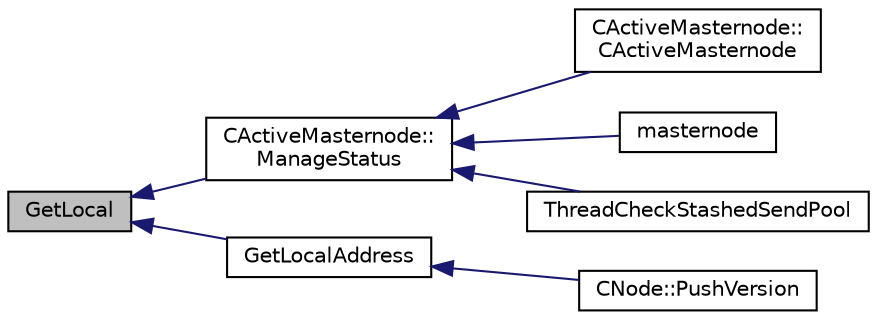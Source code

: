 digraph "GetLocal"
{
  edge [fontname="Helvetica",fontsize="10",labelfontname="Helvetica",labelfontsize="10"];
  node [fontname="Helvetica",fontsize="10",shape=record];
  rankdir="LR";
  Node156 [label="GetLocal",height=0.2,width=0.4,color="black", fillcolor="grey75", style="filled", fontcolor="black"];
  Node156 -> Node157 [dir="back",color="midnightblue",fontsize="10",style="solid",fontname="Helvetica"];
  Node157 [label="CActiveMasternode::\lManageStatus",height=0.2,width=0.4,color="black", fillcolor="white", style="filled",URL="$d9/d29/class_c_active_masternode.html#a8004b3b2100da7dcfedbd1e959633e51"];
  Node157 -> Node158 [dir="back",color="midnightblue",fontsize="10",style="solid",fontname="Helvetica"];
  Node158 [label="CActiveMasternode::\lCActiveMasternode",height=0.2,width=0.4,color="black", fillcolor="white", style="filled",URL="$d9/d29/class_c_active_masternode.html#a7ffb946d1b2aad0054d3b3efce8c0543"];
  Node157 -> Node159 [dir="back",color="midnightblue",fontsize="10",style="solid",fontname="Helvetica"];
  Node159 [label="masternode",height=0.2,width=0.4,color="black", fillcolor="white", style="filled",URL="$d5/d6b/rpcstashedsend_8cpp.html#a30609e443aeb47c29ed0878d16b1b5e1"];
  Node157 -> Node160 [dir="back",color="midnightblue",fontsize="10",style="solid",fontname="Helvetica"];
  Node160 [label="ThreadCheckStashedSendPool",height=0.2,width=0.4,color="black", fillcolor="white", style="filled",URL="$d9/dbc/stashedsend_8h.html#ab583ddc86effded8432ea5387f77d883"];
  Node156 -> Node161 [dir="back",color="midnightblue",fontsize="10",style="solid",fontname="Helvetica"];
  Node161 [label="GetLocalAddress",height=0.2,width=0.4,color="black", fillcolor="white", style="filled",URL="$d7/d97/net_8h.html#af0cb3bbd4d42cac8723e22004ffb43af"];
  Node161 -> Node162 [dir="back",color="midnightblue",fontsize="10",style="solid",fontname="Helvetica"];
  Node162 [label="CNode::PushVersion",height=0.2,width=0.4,color="black", fillcolor="white", style="filled",URL="$d1/d64/class_c_node.html#a4dbfe4f6c1fd162aaa905e4bd201d536"];
}

